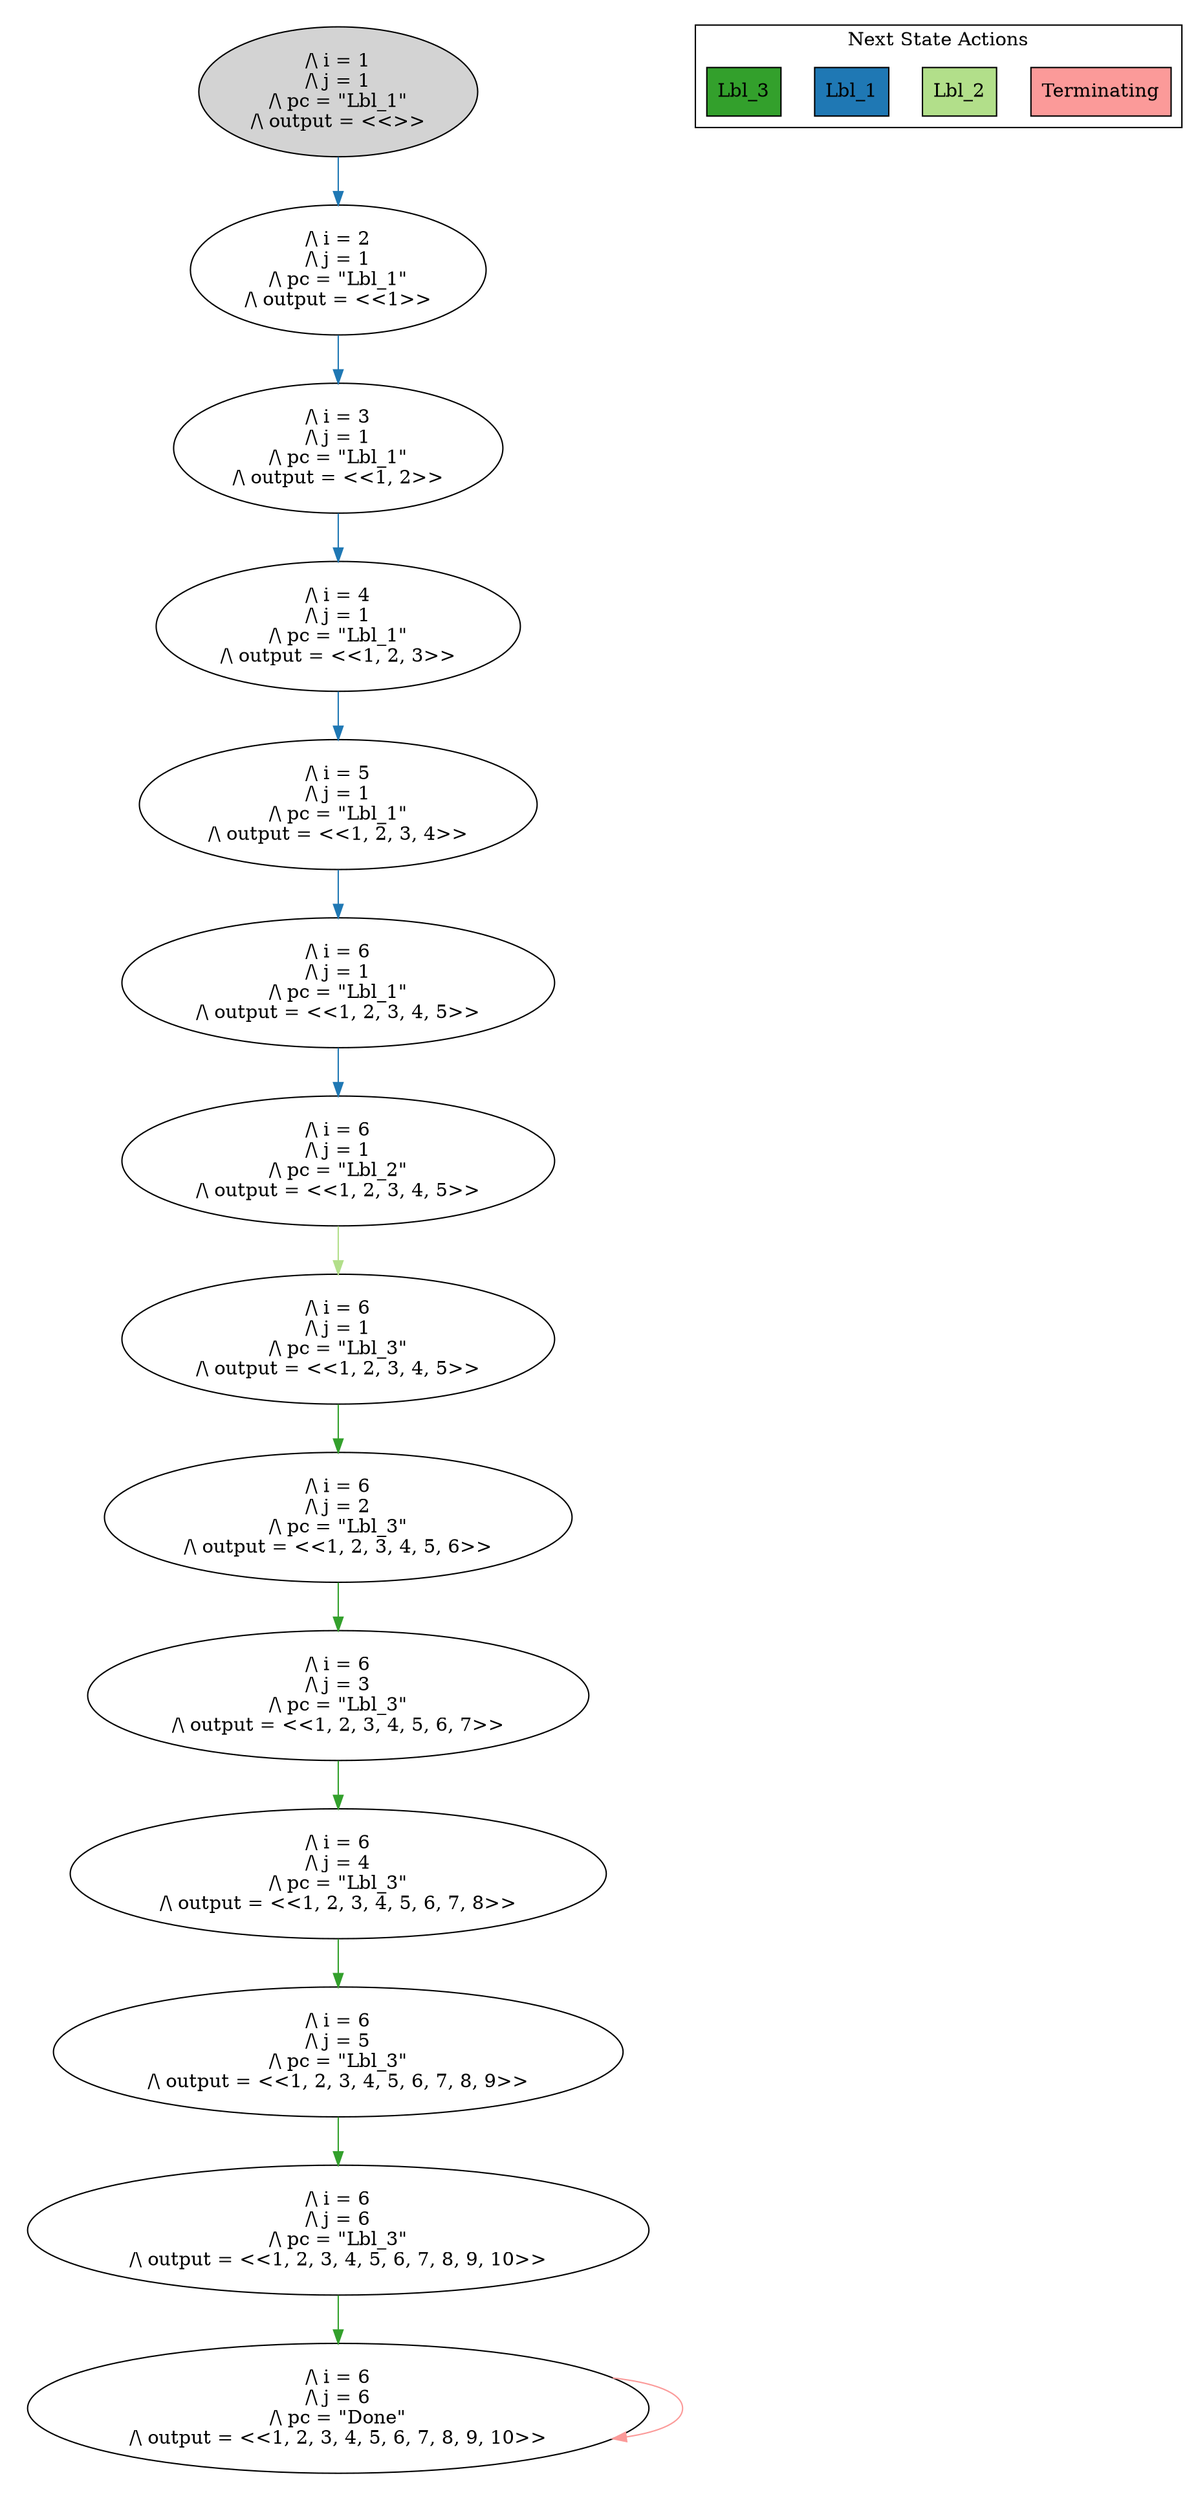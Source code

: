 strict digraph DiskGraph {
edge [colorscheme="paired12"]
nodesep=0.35;
subgraph cluster_graph {
color="white";
-2610428356030833348 [label="/\\ i = 1\n/\\ j = 1\n/\\ pc = \"Lbl_1\"\n/\\ output = <<>>",style = filled]
-2610428356030833348 -> -1891938828745483483 [label="",color="2",fontcolor="2"];
-1891938828745483483 [label="/\\ i = 2\n/\\ j = 1\n/\\ pc = \"Lbl_1\"\n/\\ output = <<1>>"];
-1891938828745483483 -> -8930840944611430737 [label="",color="2",fontcolor="2"];
-8930840944611430737 [label="/\\ i = 3\n/\\ j = 1\n/\\ pc = \"Lbl_1\"\n/\\ output = <<1, 2>>"];
-8930840944611430737 -> 3122950176217222275 [label="",color="2",fontcolor="2"];
3122950176217222275 [label="/\\ i = 4\n/\\ j = 1\n/\\ pc = \"Lbl_1\"\n/\\ output = <<1, 2, 3>>"];
3122950176217222275 -> 1197923926771685457 [label="",color="2",fontcolor="2"];
1197923926771685457 [label="/\\ i = 5\n/\\ j = 1\n/\\ pc = \"Lbl_1\"\n/\\ output = <<1, 2, 3, 4>>"];
1197923926771685457 -> 5486119487857506643 [label="",color="2",fontcolor="2"];
5486119487857506643 [label="/\\ i = 6\n/\\ j = 1\n/\\ pc = \"Lbl_1\"\n/\\ output = <<1, 2, 3, 4, 5>>"];
5486119487857506643 -> -4579617821306422779 [label="",color="2",fontcolor="2"];
-4579617821306422779 [label="/\\ i = 6\n/\\ j = 1\n/\\ pc = \"Lbl_2\"\n/\\ output = <<1, 2, 3, 4, 5>>"];
-4579617821306422779 -> -4918145085421012169 [label="",color="3",fontcolor="3"];
-4918145085421012169 [label="/\\ i = 6\n/\\ j = 1\n/\\ pc = \"Lbl_3\"\n/\\ output = <<1, 2, 3, 4, 5>>"];
-4918145085421012169 -> 915308251926430081 [label="",color="4",fontcolor="4"];
915308251926430081 [label="/\\ i = 6\n/\\ j = 2\n/\\ pc = \"Lbl_3\"\n/\\ output = <<1, 2, 3, 4, 5, 6>>"];
915308251926430081 -> 5425551831114994778 [label="",color="4",fontcolor="4"];
5425551831114994778 [label="/\\ i = 6\n/\\ j = 3\n/\\ pc = \"Lbl_3\"\n/\\ output = <<1, 2, 3, 4, 5, 6, 7>>"];
5425551831114994778 -> 6869248242387823373 [label="",color="4",fontcolor="4"];
6869248242387823373 [label="/\\ i = 6\n/\\ j = 4\n/\\ pc = \"Lbl_3\"\n/\\ output = <<1, 2, 3, 4, 5, 6, 7, 8>>"];
6869248242387823373 -> 2258214208733811334 [label="",color="4",fontcolor="4"];
2258214208733811334 [label="/\\ i = 6\n/\\ j = 5\n/\\ pc = \"Lbl_3\"\n/\\ output = <<1, 2, 3, 4, 5, 6, 7, 8, 9>>"];
2258214208733811334 -> -7627735138127272141 [label="",color="4",fontcolor="4"];
-7627735138127272141 [label="/\\ i = 6\n/\\ j = 6\n/\\ pc = \"Lbl_3\"\n/\\ output = <<1, 2, 3, 4, 5, 6, 7, 8, 9, 10>>"];
-7627735138127272141 -> -1904169870183596367 [label="",color="4",fontcolor="4"];
-1904169870183596367 [label="/\\ i = 6\n/\\ j = 6\n/\\ pc = \"Done\"\n/\\ output = <<1, 2, 3, 4, 5, 6, 7, 8, 9, 10>>"];
-1904169870183596367 -> -1904169870183596367 [label="",color="5",fontcolor="5"];
{rank = same; -2610428356030833348;}
{rank = same; -1891938828745483483;}
{rank = same; -8930840944611430737;}
{rank = same; 3122950176217222275;}
{rank = same; 1197923926771685457;}
{rank = same; 5486119487857506643;}
{rank = same; -4579617821306422779;}
{rank = same; -4918145085421012169;}
{rank = same; 915308251926430081;}
{rank = same; 5425551831114994778;}
{rank = same; 6869248242387823373;}
{rank = same; 2258214208733811334;}
{rank = same; -7627735138127272141;}
{rank = same; -1904169870183596367;}
}
subgraph cluster_legend {graph[style=bold];label = "Next State Actions" style="solid"
node [ labeljust="l",colorscheme="paired12",style=filled,shape=record ]
Terminating [label="Terminating",fillcolor=5]
Lbl_2 [label="Lbl_2",fillcolor=3]
Lbl_1 [label="Lbl_1",fillcolor=2]
Lbl_3 [label="Lbl_3",fillcolor=4]
}}